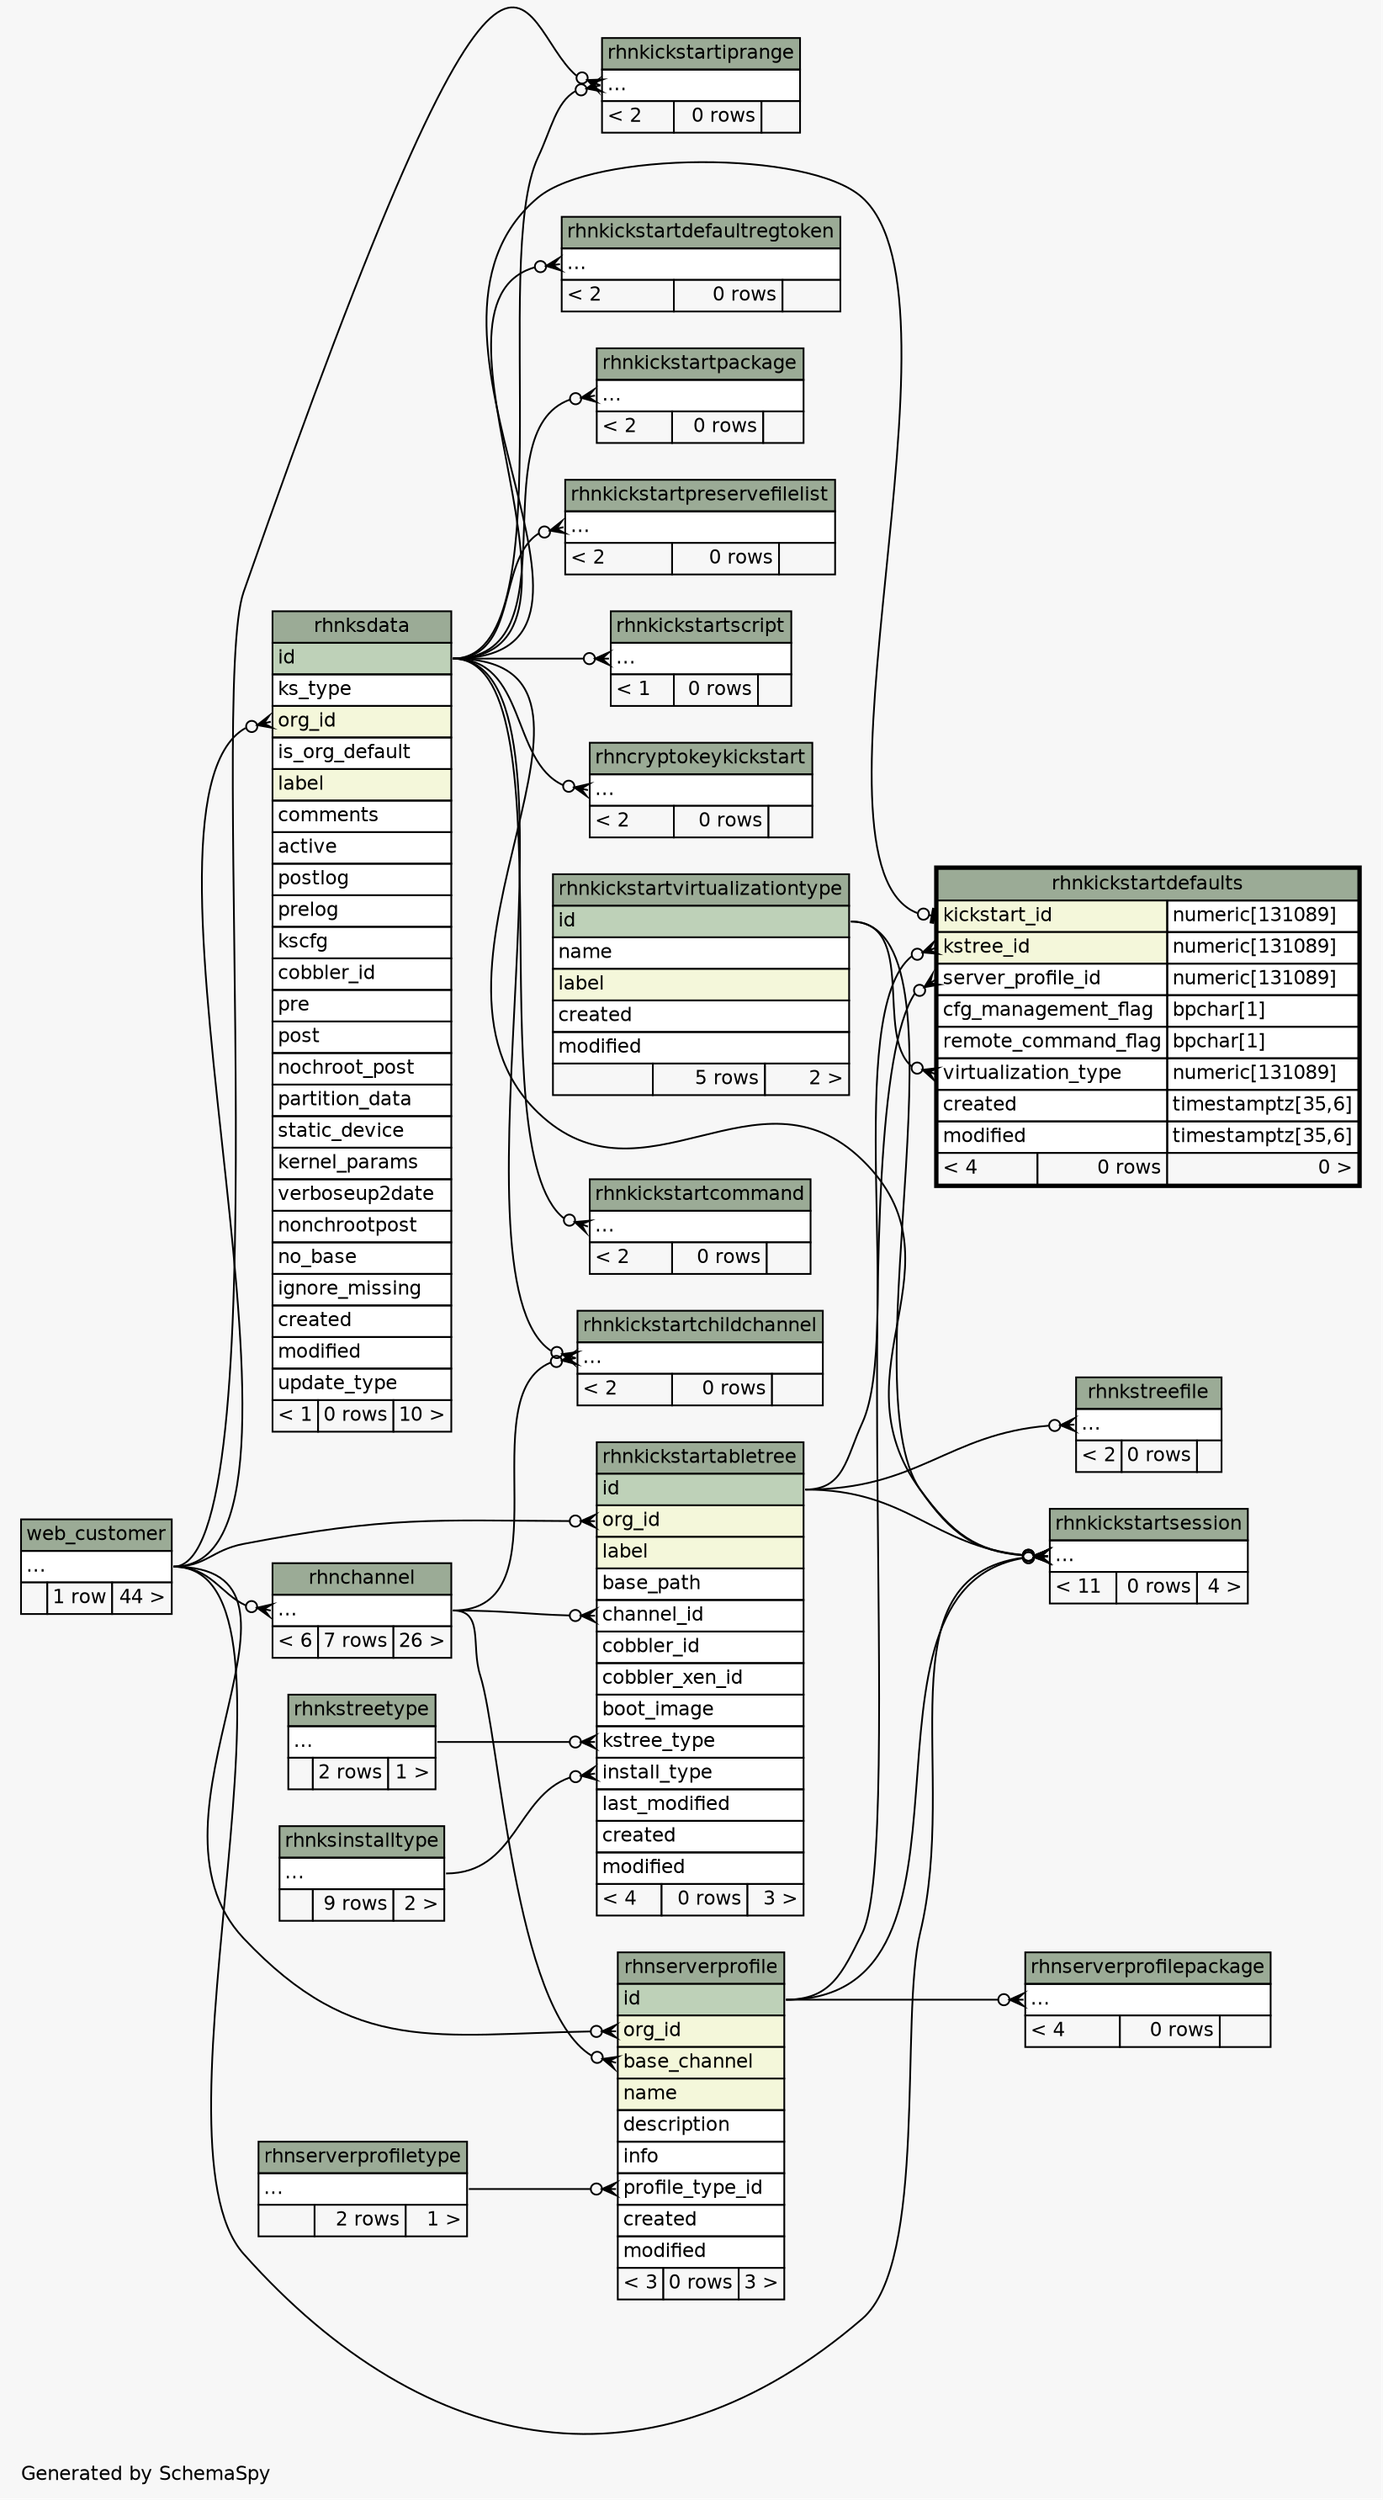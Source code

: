 // dot 2.26.0 on Linux 2.6.32-504.el6.x86_64
// SchemaSpy rev 590
digraph "twoDegreesRelationshipsDiagram" {
  graph [
    rankdir="RL"
    bgcolor="#f7f7f7"
    label="\nGenerated by SchemaSpy"
    labeljust="l"
    nodesep="0.18"
    ranksep="0.46"
    fontname="Helvetica"
    fontsize="11"
  ];
  node [
    fontname="Helvetica"
    fontsize="11"
    shape="plaintext"
  ];
  edge [
    arrowsize="0.8"
  ];
  "rhnchannel":"elipses":w -> "web_customer":"elipses":e [arrowhead=none dir=back arrowtail=crowodot];
  "rhncryptokeykickstart":"elipses":w -> "rhnksdata":"id":e [arrowhead=none dir=back arrowtail=crowodot];
  "rhnkickstartabletree":"channel_id":w -> "rhnchannel":"elipses":e [arrowhead=none dir=back arrowtail=crowodot];
  "rhnkickstartabletree":"install_type":w -> "rhnksinstalltype":"elipses":e [arrowhead=none dir=back arrowtail=crowodot];
  "rhnkickstartabletree":"kstree_type":w -> "rhnkstreetype":"elipses":e [arrowhead=none dir=back arrowtail=crowodot];
  "rhnkickstartabletree":"org_id":w -> "web_customer":"elipses":e [arrowhead=none dir=back arrowtail=crowodot];
  "rhnkickstartchildchannel":"elipses":w -> "rhnchannel":"elipses":e [arrowhead=none dir=back arrowtail=crowodot];
  "rhnkickstartchildchannel":"elipses":w -> "rhnksdata":"id":e [arrowhead=none dir=back arrowtail=crowodot];
  "rhnkickstartcommand":"elipses":w -> "rhnksdata":"id":e [arrowhead=none dir=back arrowtail=crowodot];
  "rhnkickstartdefaultregtoken":"elipses":w -> "rhnksdata":"id":e [arrowhead=none dir=back arrowtail=crowodot];
  "rhnkickstartdefaults":"kickstart_id":w -> "rhnksdata":"id":e [arrowhead=none dir=back arrowtail=teeodot];
  "rhnkickstartdefaults":"kstree_id":w -> "rhnkickstartabletree":"id":e [arrowhead=none dir=back arrowtail=crowodot];
  "rhnkickstartdefaults":"server_profile_id":w -> "rhnserverprofile":"id":e [arrowhead=none dir=back arrowtail=crowodot];
  "rhnkickstartdefaults":"virtualization_type":w -> "rhnkickstartvirtualizationtype":"id":e [arrowhead=none dir=back arrowtail=crowodot];
  "rhnkickstartiprange":"elipses":w -> "rhnksdata":"id":e [arrowhead=none dir=back arrowtail=crowodot];
  "rhnkickstartiprange":"elipses":w -> "web_customer":"elipses":e [arrowhead=none dir=back arrowtail=crowodot];
  "rhnkickstartpackage":"elipses":w -> "rhnksdata":"id":e [arrowhead=none dir=back arrowtail=crowodot];
  "rhnkickstartpreservefilelist":"elipses":w -> "rhnksdata":"id":e [arrowhead=none dir=back arrowtail=crowodot];
  "rhnkickstartscript":"elipses":w -> "rhnksdata":"id":e [arrowhead=none dir=back arrowtail=crowodot];
  "rhnkickstartsession":"elipses":w -> "rhnksdata":"id":e [arrowhead=none dir=back arrowtail=crowodot];
  "rhnkickstartsession":"elipses":w -> "rhnkickstartabletree":"id":e [arrowhead=none dir=back arrowtail=crowodot];
  "rhnkickstartsession":"elipses":w -> "web_customer":"elipses":e [arrowhead=none dir=back arrowtail=crowodot];
  "rhnkickstartsession":"elipses":w -> "rhnserverprofile":"id":e [arrowhead=none dir=back arrowtail=crowodot];
  "rhnkickstartsession":"elipses":w -> "rhnkickstartvirtualizationtype":"id":e [arrowhead=none dir=back arrowtail=crowodot];
  "rhnksdata":"org_id":w -> "web_customer":"elipses":e [arrowhead=none dir=back arrowtail=crowodot];
  "rhnkstreefile":"elipses":w -> "rhnkickstartabletree":"id":e [arrowhead=none dir=back arrowtail=crowodot];
  "rhnserverprofile":"base_channel":w -> "rhnchannel":"elipses":e [arrowhead=none dir=back arrowtail=crowodot];
  "rhnserverprofile":"org_id":w -> "web_customer":"elipses":e [arrowhead=none dir=back arrowtail=crowodot];
  "rhnserverprofile":"profile_type_id":w -> "rhnserverprofiletype":"elipses":e [arrowhead=none dir=back arrowtail=crowodot];
  "rhnserverprofilepackage":"elipses":w -> "rhnserverprofile":"id":e [arrowhead=none dir=back arrowtail=crowodot];
  "rhnchannel" [
    label=<
    <TABLE BORDER="0" CELLBORDER="1" CELLSPACING="0" BGCOLOR="#ffffff">
      <TR><TD COLSPAN="3" BGCOLOR="#9bab96" ALIGN="CENTER">rhnchannel</TD></TR>
      <TR><TD PORT="elipses" COLSPAN="3" ALIGN="LEFT">...</TD></TR>
      <TR><TD ALIGN="LEFT" BGCOLOR="#f7f7f7">&lt; 6</TD><TD ALIGN="RIGHT" BGCOLOR="#f7f7f7">7 rows</TD><TD ALIGN="RIGHT" BGCOLOR="#f7f7f7">26 &gt;</TD></TR>
    </TABLE>>
    URL="rhnchannel.html"
    tooltip="rhnchannel"
  ];
  "rhncryptokeykickstart" [
    label=<
    <TABLE BORDER="0" CELLBORDER="1" CELLSPACING="0" BGCOLOR="#ffffff">
      <TR><TD COLSPAN="3" BGCOLOR="#9bab96" ALIGN="CENTER">rhncryptokeykickstart</TD></TR>
      <TR><TD PORT="elipses" COLSPAN="3" ALIGN="LEFT">...</TD></TR>
      <TR><TD ALIGN="LEFT" BGCOLOR="#f7f7f7">&lt; 2</TD><TD ALIGN="RIGHT" BGCOLOR="#f7f7f7">0 rows</TD><TD ALIGN="RIGHT" BGCOLOR="#f7f7f7">  </TD></TR>
    </TABLE>>
    URL="rhncryptokeykickstart.html"
    tooltip="rhncryptokeykickstart"
  ];
  "rhnkickstartabletree" [
    label=<
    <TABLE BORDER="0" CELLBORDER="1" CELLSPACING="0" BGCOLOR="#ffffff">
      <TR><TD COLSPAN="3" BGCOLOR="#9bab96" ALIGN="CENTER">rhnkickstartabletree</TD></TR>
      <TR><TD PORT="id" COLSPAN="3" BGCOLOR="#bed1b8" ALIGN="LEFT">id</TD></TR>
      <TR><TD PORT="org_id" COLSPAN="3" BGCOLOR="#f4f7da" ALIGN="LEFT">org_id</TD></TR>
      <TR><TD PORT="label" COLSPAN="3" BGCOLOR="#f4f7da" ALIGN="LEFT">label</TD></TR>
      <TR><TD PORT="base_path" COLSPAN="3" ALIGN="LEFT">base_path</TD></TR>
      <TR><TD PORT="channel_id" COLSPAN="3" ALIGN="LEFT">channel_id</TD></TR>
      <TR><TD PORT="cobbler_id" COLSPAN="3" ALIGN="LEFT">cobbler_id</TD></TR>
      <TR><TD PORT="cobbler_xen_id" COLSPAN="3" ALIGN="LEFT">cobbler_xen_id</TD></TR>
      <TR><TD PORT="boot_image" COLSPAN="3" ALIGN="LEFT">boot_image</TD></TR>
      <TR><TD PORT="kstree_type" COLSPAN="3" ALIGN="LEFT">kstree_type</TD></TR>
      <TR><TD PORT="install_type" COLSPAN="3" ALIGN="LEFT">install_type</TD></TR>
      <TR><TD PORT="last_modified" COLSPAN="3" ALIGN="LEFT">last_modified</TD></TR>
      <TR><TD PORT="created" COLSPAN="3" ALIGN="LEFT">created</TD></TR>
      <TR><TD PORT="modified" COLSPAN="3" ALIGN="LEFT">modified</TD></TR>
      <TR><TD ALIGN="LEFT" BGCOLOR="#f7f7f7">&lt; 4</TD><TD ALIGN="RIGHT" BGCOLOR="#f7f7f7">0 rows</TD><TD ALIGN="RIGHT" BGCOLOR="#f7f7f7">3 &gt;</TD></TR>
    </TABLE>>
    URL="rhnkickstartabletree.html"
    tooltip="rhnkickstartabletree"
  ];
  "rhnkickstartchildchannel" [
    label=<
    <TABLE BORDER="0" CELLBORDER="1" CELLSPACING="0" BGCOLOR="#ffffff">
      <TR><TD COLSPAN="3" BGCOLOR="#9bab96" ALIGN="CENTER">rhnkickstartchildchannel</TD></TR>
      <TR><TD PORT="elipses" COLSPAN="3" ALIGN="LEFT">...</TD></TR>
      <TR><TD ALIGN="LEFT" BGCOLOR="#f7f7f7">&lt; 2</TD><TD ALIGN="RIGHT" BGCOLOR="#f7f7f7">0 rows</TD><TD ALIGN="RIGHT" BGCOLOR="#f7f7f7">  </TD></TR>
    </TABLE>>
    URL="rhnkickstartchildchannel.html"
    tooltip="rhnkickstartchildchannel"
  ];
  "rhnkickstartcommand" [
    label=<
    <TABLE BORDER="0" CELLBORDER="1" CELLSPACING="0" BGCOLOR="#ffffff">
      <TR><TD COLSPAN="3" BGCOLOR="#9bab96" ALIGN="CENTER">rhnkickstartcommand</TD></TR>
      <TR><TD PORT="elipses" COLSPAN="3" ALIGN="LEFT">...</TD></TR>
      <TR><TD ALIGN="LEFT" BGCOLOR="#f7f7f7">&lt; 2</TD><TD ALIGN="RIGHT" BGCOLOR="#f7f7f7">0 rows</TD><TD ALIGN="RIGHT" BGCOLOR="#f7f7f7">  </TD></TR>
    </TABLE>>
    URL="rhnkickstartcommand.html"
    tooltip="rhnkickstartcommand"
  ];
  "rhnkickstartdefaultregtoken" [
    label=<
    <TABLE BORDER="0" CELLBORDER="1" CELLSPACING="0" BGCOLOR="#ffffff">
      <TR><TD COLSPAN="3" BGCOLOR="#9bab96" ALIGN="CENTER">rhnkickstartdefaultregtoken</TD></TR>
      <TR><TD PORT="elipses" COLSPAN="3" ALIGN="LEFT">...</TD></TR>
      <TR><TD ALIGN="LEFT" BGCOLOR="#f7f7f7">&lt; 2</TD><TD ALIGN="RIGHT" BGCOLOR="#f7f7f7">0 rows</TD><TD ALIGN="RIGHT" BGCOLOR="#f7f7f7">  </TD></TR>
    </TABLE>>
    URL="rhnkickstartdefaultregtoken.html"
    tooltip="rhnkickstartdefaultregtoken"
  ];
  "rhnkickstartdefaults" [
    label=<
    <TABLE BORDER="2" CELLBORDER="1" CELLSPACING="0" BGCOLOR="#ffffff">
      <TR><TD COLSPAN="3" BGCOLOR="#9bab96" ALIGN="CENTER">rhnkickstartdefaults</TD></TR>
      <TR><TD PORT="kickstart_id" COLSPAN="2" BGCOLOR="#f4f7da" ALIGN="LEFT">kickstart_id</TD><TD PORT="kickstart_id.type" ALIGN="LEFT">numeric[131089]</TD></TR>
      <TR><TD PORT="kstree_id" COLSPAN="2" BGCOLOR="#f4f7da" ALIGN="LEFT">kstree_id</TD><TD PORT="kstree_id.type" ALIGN="LEFT">numeric[131089]</TD></TR>
      <TR><TD PORT="server_profile_id" COLSPAN="2" ALIGN="LEFT">server_profile_id</TD><TD PORT="server_profile_id.type" ALIGN="LEFT">numeric[131089]</TD></TR>
      <TR><TD PORT="cfg_management_flag" COLSPAN="2" ALIGN="LEFT">cfg_management_flag</TD><TD PORT="cfg_management_flag.type" ALIGN="LEFT">bpchar[1]</TD></TR>
      <TR><TD PORT="remote_command_flag" COLSPAN="2" ALIGN="LEFT">remote_command_flag</TD><TD PORT="remote_command_flag.type" ALIGN="LEFT">bpchar[1]</TD></TR>
      <TR><TD PORT="virtualization_type" COLSPAN="2" ALIGN="LEFT">virtualization_type</TD><TD PORT="virtualization_type.type" ALIGN="LEFT">numeric[131089]</TD></TR>
      <TR><TD PORT="created" COLSPAN="2" ALIGN="LEFT">created</TD><TD PORT="created.type" ALIGN="LEFT">timestamptz[35,6]</TD></TR>
      <TR><TD PORT="modified" COLSPAN="2" ALIGN="LEFT">modified</TD><TD PORT="modified.type" ALIGN="LEFT">timestamptz[35,6]</TD></TR>
      <TR><TD ALIGN="LEFT" BGCOLOR="#f7f7f7">&lt; 4</TD><TD ALIGN="RIGHT" BGCOLOR="#f7f7f7">0 rows</TD><TD ALIGN="RIGHT" BGCOLOR="#f7f7f7">0 &gt;</TD></TR>
    </TABLE>>
    URL="rhnkickstartdefaults.html"
    tooltip="rhnkickstartdefaults"
  ];
  "rhnkickstartiprange" [
    label=<
    <TABLE BORDER="0" CELLBORDER="1" CELLSPACING="0" BGCOLOR="#ffffff">
      <TR><TD COLSPAN="3" BGCOLOR="#9bab96" ALIGN="CENTER">rhnkickstartiprange</TD></TR>
      <TR><TD PORT="elipses" COLSPAN="3" ALIGN="LEFT">...</TD></TR>
      <TR><TD ALIGN="LEFT" BGCOLOR="#f7f7f7">&lt; 2</TD><TD ALIGN="RIGHT" BGCOLOR="#f7f7f7">0 rows</TD><TD ALIGN="RIGHT" BGCOLOR="#f7f7f7">  </TD></TR>
    </TABLE>>
    URL="rhnkickstartiprange.html"
    tooltip="rhnkickstartiprange"
  ];
  "rhnkickstartpackage" [
    label=<
    <TABLE BORDER="0" CELLBORDER="1" CELLSPACING="0" BGCOLOR="#ffffff">
      <TR><TD COLSPAN="3" BGCOLOR="#9bab96" ALIGN="CENTER">rhnkickstartpackage</TD></TR>
      <TR><TD PORT="elipses" COLSPAN="3" ALIGN="LEFT">...</TD></TR>
      <TR><TD ALIGN="LEFT" BGCOLOR="#f7f7f7">&lt; 2</TD><TD ALIGN="RIGHT" BGCOLOR="#f7f7f7">0 rows</TD><TD ALIGN="RIGHT" BGCOLOR="#f7f7f7">  </TD></TR>
    </TABLE>>
    URL="rhnkickstartpackage.html"
    tooltip="rhnkickstartpackage"
  ];
  "rhnkickstartpreservefilelist" [
    label=<
    <TABLE BORDER="0" CELLBORDER="1" CELLSPACING="0" BGCOLOR="#ffffff">
      <TR><TD COLSPAN="3" BGCOLOR="#9bab96" ALIGN="CENTER">rhnkickstartpreservefilelist</TD></TR>
      <TR><TD PORT="elipses" COLSPAN="3" ALIGN="LEFT">...</TD></TR>
      <TR><TD ALIGN="LEFT" BGCOLOR="#f7f7f7">&lt; 2</TD><TD ALIGN="RIGHT" BGCOLOR="#f7f7f7">0 rows</TD><TD ALIGN="RIGHT" BGCOLOR="#f7f7f7">  </TD></TR>
    </TABLE>>
    URL="rhnkickstartpreservefilelist.html"
    tooltip="rhnkickstartpreservefilelist"
  ];
  "rhnkickstartscript" [
    label=<
    <TABLE BORDER="0" CELLBORDER="1" CELLSPACING="0" BGCOLOR="#ffffff">
      <TR><TD COLSPAN="3" BGCOLOR="#9bab96" ALIGN="CENTER">rhnkickstartscript</TD></TR>
      <TR><TD PORT="elipses" COLSPAN="3" ALIGN="LEFT">...</TD></TR>
      <TR><TD ALIGN="LEFT" BGCOLOR="#f7f7f7">&lt; 1</TD><TD ALIGN="RIGHT" BGCOLOR="#f7f7f7">0 rows</TD><TD ALIGN="RIGHT" BGCOLOR="#f7f7f7">  </TD></TR>
    </TABLE>>
    URL="rhnkickstartscript.html"
    tooltip="rhnkickstartscript"
  ];
  "rhnkickstartsession" [
    label=<
    <TABLE BORDER="0" CELLBORDER="1" CELLSPACING="0" BGCOLOR="#ffffff">
      <TR><TD COLSPAN="3" BGCOLOR="#9bab96" ALIGN="CENTER">rhnkickstartsession</TD></TR>
      <TR><TD PORT="elipses" COLSPAN="3" ALIGN="LEFT">...</TD></TR>
      <TR><TD ALIGN="LEFT" BGCOLOR="#f7f7f7">&lt; 11</TD><TD ALIGN="RIGHT" BGCOLOR="#f7f7f7">0 rows</TD><TD ALIGN="RIGHT" BGCOLOR="#f7f7f7">4 &gt;</TD></TR>
    </TABLE>>
    URL="rhnkickstartsession.html"
    tooltip="rhnkickstartsession"
  ];
  "rhnkickstartvirtualizationtype" [
    label=<
    <TABLE BORDER="0" CELLBORDER="1" CELLSPACING="0" BGCOLOR="#ffffff">
      <TR><TD COLSPAN="3" BGCOLOR="#9bab96" ALIGN="CENTER">rhnkickstartvirtualizationtype</TD></TR>
      <TR><TD PORT="id" COLSPAN="3" BGCOLOR="#bed1b8" ALIGN="LEFT">id</TD></TR>
      <TR><TD PORT="name" COLSPAN="3" ALIGN="LEFT">name</TD></TR>
      <TR><TD PORT="label" COLSPAN="3" BGCOLOR="#f4f7da" ALIGN="LEFT">label</TD></TR>
      <TR><TD PORT="created" COLSPAN="3" ALIGN="LEFT">created</TD></TR>
      <TR><TD PORT="modified" COLSPAN="3" ALIGN="LEFT">modified</TD></TR>
      <TR><TD ALIGN="LEFT" BGCOLOR="#f7f7f7">  </TD><TD ALIGN="RIGHT" BGCOLOR="#f7f7f7">5 rows</TD><TD ALIGN="RIGHT" BGCOLOR="#f7f7f7">2 &gt;</TD></TR>
    </TABLE>>
    URL="rhnkickstartvirtualizationtype.html"
    tooltip="rhnkickstartvirtualizationtype"
  ];
  "rhnksdata" [
    label=<
    <TABLE BORDER="0" CELLBORDER="1" CELLSPACING="0" BGCOLOR="#ffffff">
      <TR><TD COLSPAN="3" BGCOLOR="#9bab96" ALIGN="CENTER">rhnksdata</TD></TR>
      <TR><TD PORT="id" COLSPAN="3" BGCOLOR="#bed1b8" ALIGN="LEFT">id</TD></TR>
      <TR><TD PORT="ks_type" COLSPAN="3" ALIGN="LEFT">ks_type</TD></TR>
      <TR><TD PORT="org_id" COLSPAN="3" BGCOLOR="#f4f7da" ALIGN="LEFT">org_id</TD></TR>
      <TR><TD PORT="is_org_default" COLSPAN="3" ALIGN="LEFT">is_org_default</TD></TR>
      <TR><TD PORT="label" COLSPAN="3" BGCOLOR="#f4f7da" ALIGN="LEFT">label</TD></TR>
      <TR><TD PORT="comments" COLSPAN="3" ALIGN="LEFT">comments</TD></TR>
      <TR><TD PORT="active" COLSPAN="3" ALIGN="LEFT">active</TD></TR>
      <TR><TD PORT="postlog" COLSPAN="3" ALIGN="LEFT">postlog</TD></TR>
      <TR><TD PORT="prelog" COLSPAN="3" ALIGN="LEFT">prelog</TD></TR>
      <TR><TD PORT="kscfg" COLSPAN="3" ALIGN="LEFT">kscfg</TD></TR>
      <TR><TD PORT="cobbler_id" COLSPAN="3" ALIGN="LEFT">cobbler_id</TD></TR>
      <TR><TD PORT="pre" COLSPAN="3" ALIGN="LEFT">pre</TD></TR>
      <TR><TD PORT="post" COLSPAN="3" ALIGN="LEFT">post</TD></TR>
      <TR><TD PORT="nochroot_post" COLSPAN="3" ALIGN="LEFT">nochroot_post</TD></TR>
      <TR><TD PORT="partition_data" COLSPAN="3" ALIGN="LEFT">partition_data</TD></TR>
      <TR><TD PORT="static_device" COLSPAN="3" ALIGN="LEFT">static_device</TD></TR>
      <TR><TD PORT="kernel_params" COLSPAN="3" ALIGN="LEFT">kernel_params</TD></TR>
      <TR><TD PORT="verboseup2date" COLSPAN="3" ALIGN="LEFT">verboseup2date</TD></TR>
      <TR><TD PORT="nonchrootpost" COLSPAN="3" ALIGN="LEFT">nonchrootpost</TD></TR>
      <TR><TD PORT="no_base" COLSPAN="3" ALIGN="LEFT">no_base</TD></TR>
      <TR><TD PORT="ignore_missing" COLSPAN="3" ALIGN="LEFT">ignore_missing</TD></TR>
      <TR><TD PORT="created" COLSPAN="3" ALIGN="LEFT">created</TD></TR>
      <TR><TD PORT="modified" COLSPAN="3" ALIGN="LEFT">modified</TD></TR>
      <TR><TD PORT="update_type" COLSPAN="3" ALIGN="LEFT">update_type</TD></TR>
      <TR><TD ALIGN="LEFT" BGCOLOR="#f7f7f7">&lt; 1</TD><TD ALIGN="RIGHT" BGCOLOR="#f7f7f7">0 rows</TD><TD ALIGN="RIGHT" BGCOLOR="#f7f7f7">10 &gt;</TD></TR>
    </TABLE>>
    URL="rhnksdata.html"
    tooltip="rhnksdata"
  ];
  "rhnksinstalltype" [
    label=<
    <TABLE BORDER="0" CELLBORDER="1" CELLSPACING="0" BGCOLOR="#ffffff">
      <TR><TD COLSPAN="3" BGCOLOR="#9bab96" ALIGN="CENTER">rhnksinstalltype</TD></TR>
      <TR><TD PORT="elipses" COLSPAN="3" ALIGN="LEFT">...</TD></TR>
      <TR><TD ALIGN="LEFT" BGCOLOR="#f7f7f7">  </TD><TD ALIGN="RIGHT" BGCOLOR="#f7f7f7">9 rows</TD><TD ALIGN="RIGHT" BGCOLOR="#f7f7f7">2 &gt;</TD></TR>
    </TABLE>>
    URL="rhnksinstalltype.html"
    tooltip="rhnksinstalltype"
  ];
  "rhnkstreefile" [
    label=<
    <TABLE BORDER="0" CELLBORDER="1" CELLSPACING="0" BGCOLOR="#ffffff">
      <TR><TD COLSPAN="3" BGCOLOR="#9bab96" ALIGN="CENTER">rhnkstreefile</TD></TR>
      <TR><TD PORT="elipses" COLSPAN="3" ALIGN="LEFT">...</TD></TR>
      <TR><TD ALIGN="LEFT" BGCOLOR="#f7f7f7">&lt; 2</TD><TD ALIGN="RIGHT" BGCOLOR="#f7f7f7">0 rows</TD><TD ALIGN="RIGHT" BGCOLOR="#f7f7f7">  </TD></TR>
    </TABLE>>
    URL="rhnkstreefile.html"
    tooltip="rhnkstreefile"
  ];
  "rhnkstreetype" [
    label=<
    <TABLE BORDER="0" CELLBORDER="1" CELLSPACING="0" BGCOLOR="#ffffff">
      <TR><TD COLSPAN="3" BGCOLOR="#9bab96" ALIGN="CENTER">rhnkstreetype</TD></TR>
      <TR><TD PORT="elipses" COLSPAN="3" ALIGN="LEFT">...</TD></TR>
      <TR><TD ALIGN="LEFT" BGCOLOR="#f7f7f7">  </TD><TD ALIGN="RIGHT" BGCOLOR="#f7f7f7">2 rows</TD><TD ALIGN="RIGHT" BGCOLOR="#f7f7f7">1 &gt;</TD></TR>
    </TABLE>>
    URL="rhnkstreetype.html"
    tooltip="rhnkstreetype"
  ];
  "rhnserverprofile" [
    label=<
    <TABLE BORDER="0" CELLBORDER="1" CELLSPACING="0" BGCOLOR="#ffffff">
      <TR><TD COLSPAN="3" BGCOLOR="#9bab96" ALIGN="CENTER">rhnserverprofile</TD></TR>
      <TR><TD PORT="id" COLSPAN="3" BGCOLOR="#bed1b8" ALIGN="LEFT">id</TD></TR>
      <TR><TD PORT="org_id" COLSPAN="3" BGCOLOR="#f4f7da" ALIGN="LEFT">org_id</TD></TR>
      <TR><TD PORT="base_channel" COLSPAN="3" BGCOLOR="#f4f7da" ALIGN="LEFT">base_channel</TD></TR>
      <TR><TD PORT="name" COLSPAN="3" BGCOLOR="#f4f7da" ALIGN="LEFT">name</TD></TR>
      <TR><TD PORT="description" COLSPAN="3" ALIGN="LEFT">description</TD></TR>
      <TR><TD PORT="info" COLSPAN="3" ALIGN="LEFT">info</TD></TR>
      <TR><TD PORT="profile_type_id" COLSPAN="3" ALIGN="LEFT">profile_type_id</TD></TR>
      <TR><TD PORT="created" COLSPAN="3" ALIGN="LEFT">created</TD></TR>
      <TR><TD PORT="modified" COLSPAN="3" ALIGN="LEFT">modified</TD></TR>
      <TR><TD ALIGN="LEFT" BGCOLOR="#f7f7f7">&lt; 3</TD><TD ALIGN="RIGHT" BGCOLOR="#f7f7f7">0 rows</TD><TD ALIGN="RIGHT" BGCOLOR="#f7f7f7">3 &gt;</TD></TR>
    </TABLE>>
    URL="rhnserverprofile.html"
    tooltip="rhnserverprofile"
  ];
  "rhnserverprofilepackage" [
    label=<
    <TABLE BORDER="0" CELLBORDER="1" CELLSPACING="0" BGCOLOR="#ffffff">
      <TR><TD COLSPAN="3" BGCOLOR="#9bab96" ALIGN="CENTER">rhnserverprofilepackage</TD></TR>
      <TR><TD PORT="elipses" COLSPAN="3" ALIGN="LEFT">...</TD></TR>
      <TR><TD ALIGN="LEFT" BGCOLOR="#f7f7f7">&lt; 4</TD><TD ALIGN="RIGHT" BGCOLOR="#f7f7f7">0 rows</TD><TD ALIGN="RIGHT" BGCOLOR="#f7f7f7">  </TD></TR>
    </TABLE>>
    URL="rhnserverprofilepackage.html"
    tooltip="rhnserverprofilepackage"
  ];
  "rhnserverprofiletype" [
    label=<
    <TABLE BORDER="0" CELLBORDER="1" CELLSPACING="0" BGCOLOR="#ffffff">
      <TR><TD COLSPAN="3" BGCOLOR="#9bab96" ALIGN="CENTER">rhnserverprofiletype</TD></TR>
      <TR><TD PORT="elipses" COLSPAN="3" ALIGN="LEFT">...</TD></TR>
      <TR><TD ALIGN="LEFT" BGCOLOR="#f7f7f7">  </TD><TD ALIGN="RIGHT" BGCOLOR="#f7f7f7">2 rows</TD><TD ALIGN="RIGHT" BGCOLOR="#f7f7f7">1 &gt;</TD></TR>
    </TABLE>>
    URL="rhnserverprofiletype.html"
    tooltip="rhnserverprofiletype"
  ];
  "web_customer" [
    label=<
    <TABLE BORDER="0" CELLBORDER="1" CELLSPACING="0" BGCOLOR="#ffffff">
      <TR><TD COLSPAN="3" BGCOLOR="#9bab96" ALIGN="CENTER">web_customer</TD></TR>
      <TR><TD PORT="elipses" COLSPAN="3" ALIGN="LEFT">...</TD></TR>
      <TR><TD ALIGN="LEFT" BGCOLOR="#f7f7f7">  </TD><TD ALIGN="RIGHT" BGCOLOR="#f7f7f7">1 row</TD><TD ALIGN="RIGHT" BGCOLOR="#f7f7f7">44 &gt;</TD></TR>
    </TABLE>>
    URL="web_customer.html"
    tooltip="web_customer"
  ];
}
